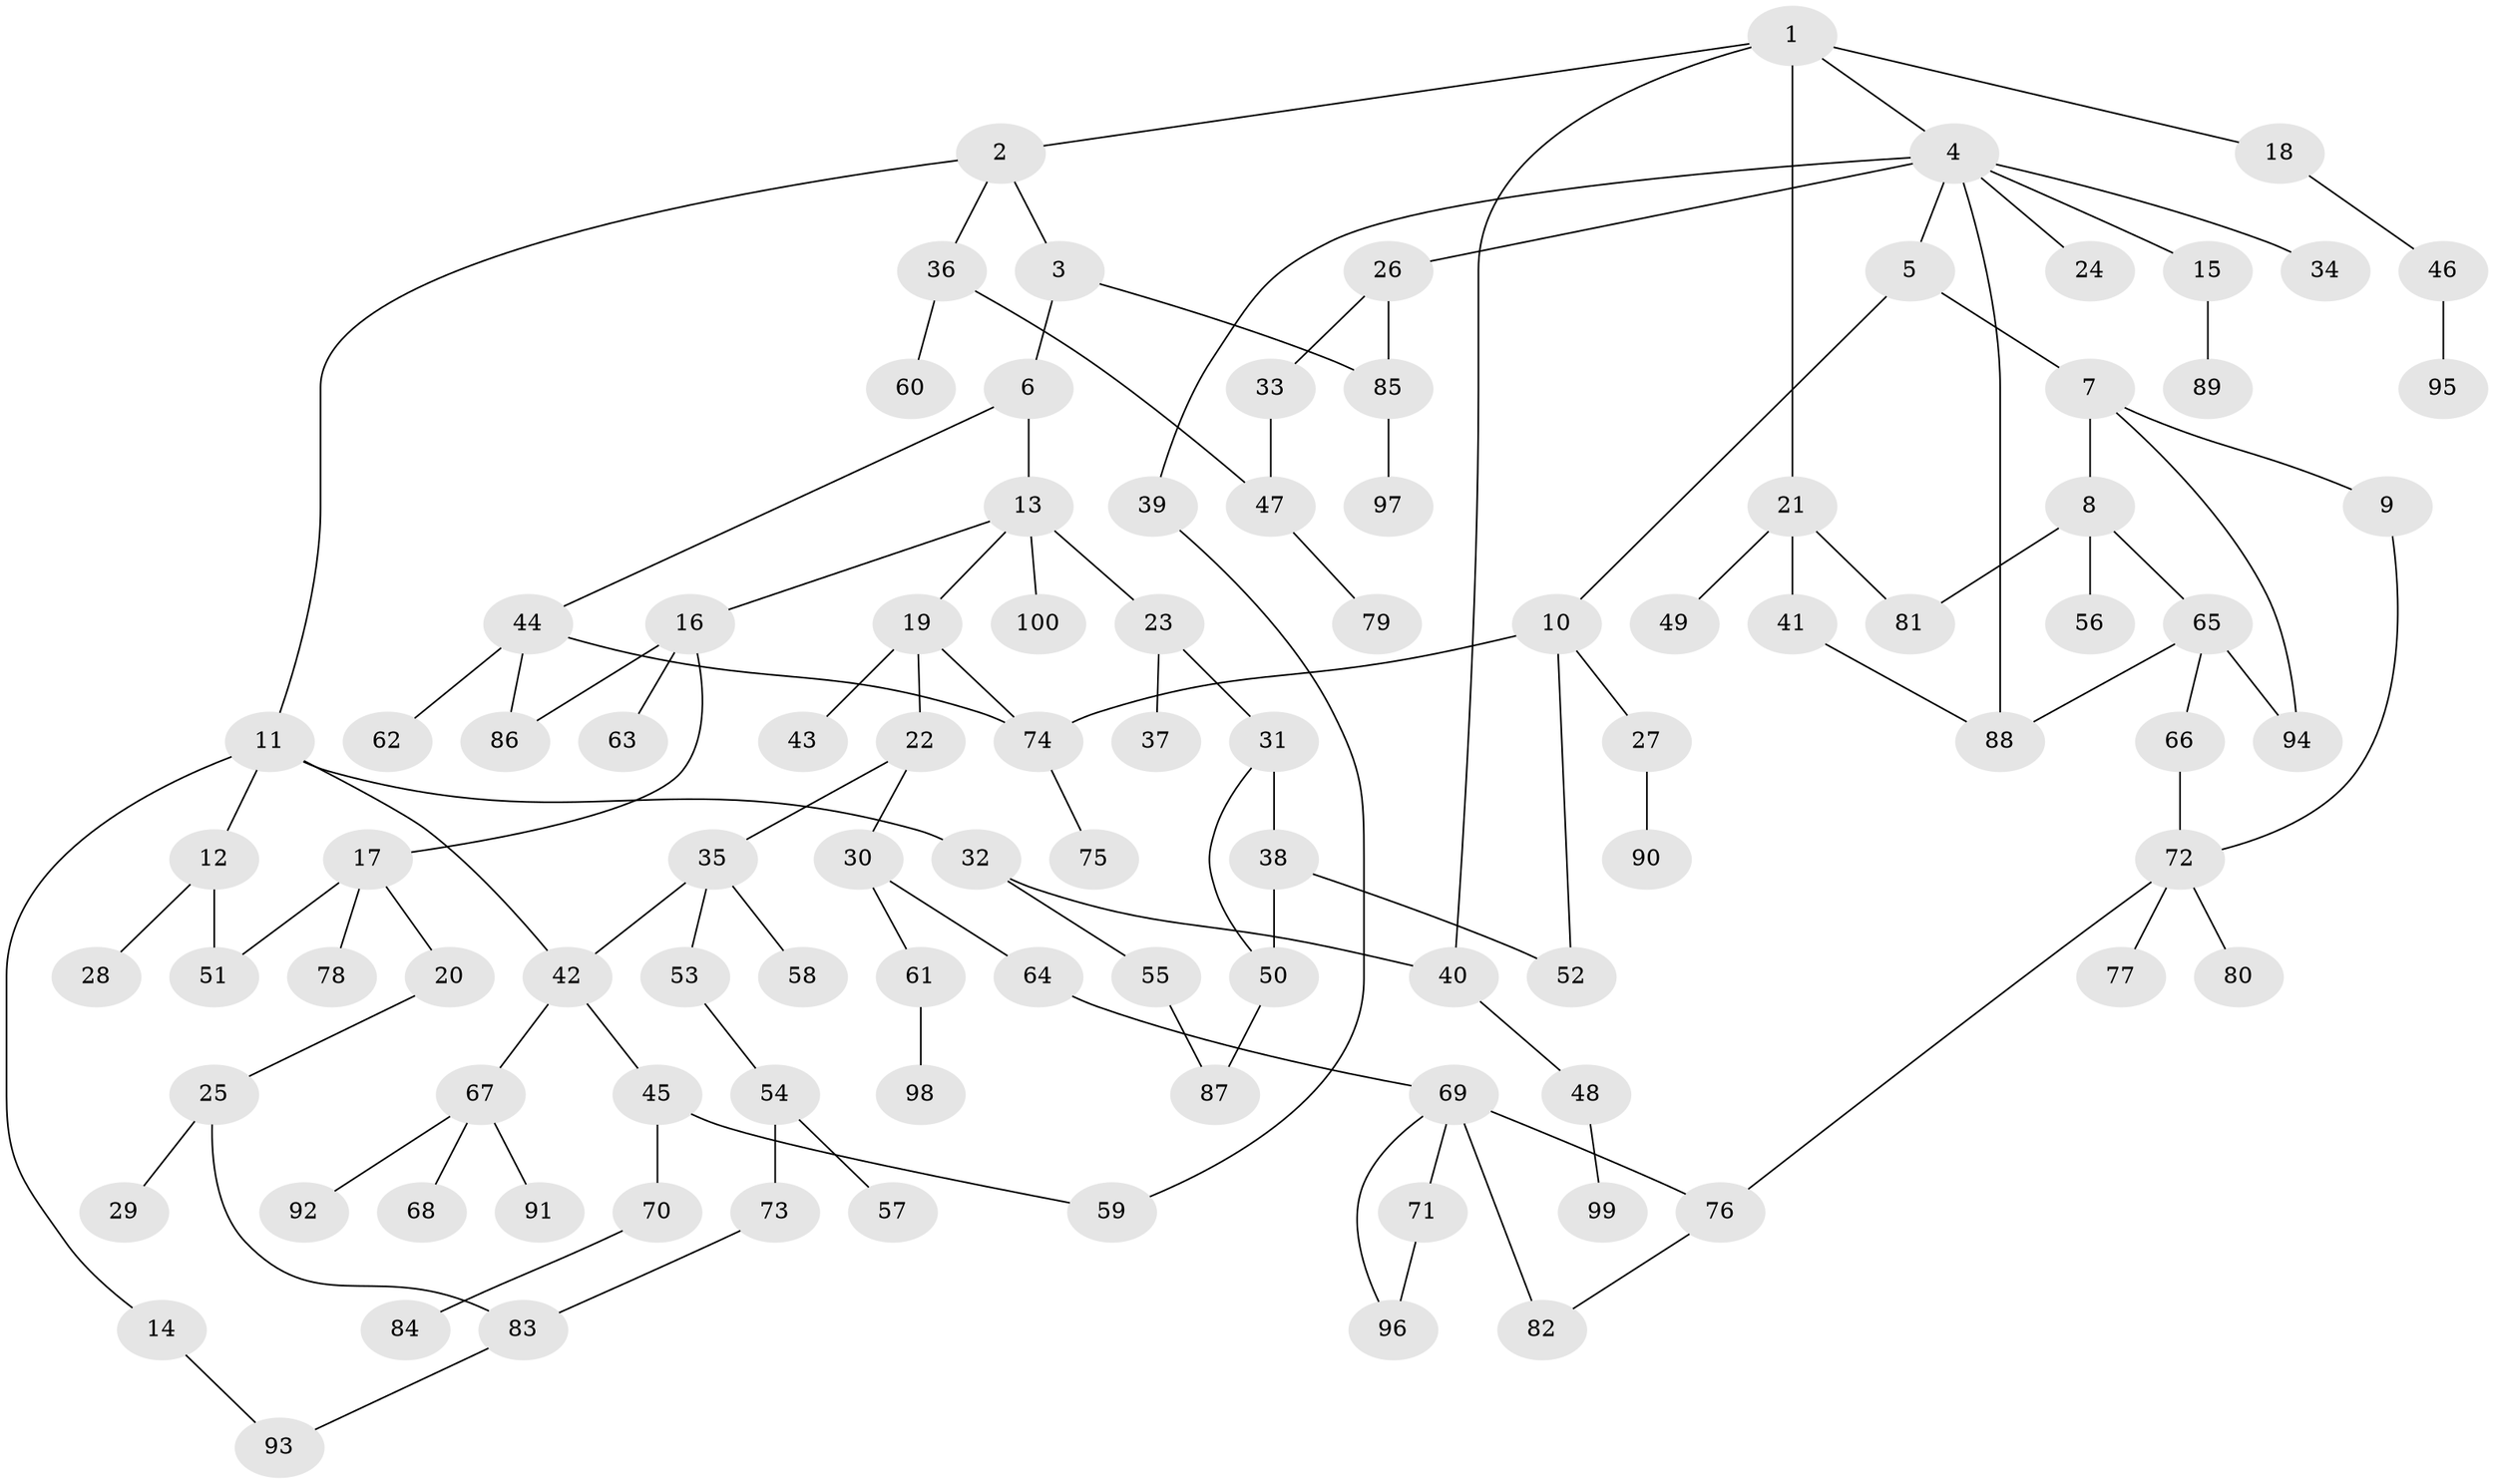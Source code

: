 // coarse degree distribution, {6: 0.07692307692307693, 7: 0.03076923076923077, 4: 0.13846153846153847, 5: 0.03076923076923077, 3: 0.13846153846153847, 2: 0.2, 1: 0.38461538461538464}
// Generated by graph-tools (version 1.1) at 2025/23/03/03/25 07:23:33]
// undirected, 100 vertices, 121 edges
graph export_dot {
graph [start="1"]
  node [color=gray90,style=filled];
  1;
  2;
  3;
  4;
  5;
  6;
  7;
  8;
  9;
  10;
  11;
  12;
  13;
  14;
  15;
  16;
  17;
  18;
  19;
  20;
  21;
  22;
  23;
  24;
  25;
  26;
  27;
  28;
  29;
  30;
  31;
  32;
  33;
  34;
  35;
  36;
  37;
  38;
  39;
  40;
  41;
  42;
  43;
  44;
  45;
  46;
  47;
  48;
  49;
  50;
  51;
  52;
  53;
  54;
  55;
  56;
  57;
  58;
  59;
  60;
  61;
  62;
  63;
  64;
  65;
  66;
  67;
  68;
  69;
  70;
  71;
  72;
  73;
  74;
  75;
  76;
  77;
  78;
  79;
  80;
  81;
  82;
  83;
  84;
  85;
  86;
  87;
  88;
  89;
  90;
  91;
  92;
  93;
  94;
  95;
  96;
  97;
  98;
  99;
  100;
  1 -- 2;
  1 -- 4;
  1 -- 18;
  1 -- 21;
  1 -- 40;
  2 -- 3;
  2 -- 11;
  2 -- 36;
  3 -- 6;
  3 -- 85;
  4 -- 5;
  4 -- 15;
  4 -- 24;
  4 -- 26;
  4 -- 34;
  4 -- 39;
  4 -- 88;
  5 -- 7;
  5 -- 10;
  6 -- 13;
  6 -- 44;
  7 -- 8;
  7 -- 9;
  7 -- 94;
  8 -- 56;
  8 -- 65;
  8 -- 81;
  9 -- 72;
  10 -- 27;
  10 -- 74;
  10 -- 52;
  11 -- 12;
  11 -- 14;
  11 -- 32;
  11 -- 42;
  12 -- 28;
  12 -- 51;
  13 -- 16;
  13 -- 19;
  13 -- 23;
  13 -- 100;
  14 -- 93;
  15 -- 89;
  16 -- 17;
  16 -- 63;
  16 -- 86;
  17 -- 20;
  17 -- 78;
  17 -- 51;
  18 -- 46;
  19 -- 22;
  19 -- 43;
  19 -- 74;
  20 -- 25;
  21 -- 41;
  21 -- 49;
  21 -- 81;
  22 -- 30;
  22 -- 35;
  23 -- 31;
  23 -- 37;
  25 -- 29;
  25 -- 83;
  26 -- 33;
  26 -- 85;
  27 -- 90;
  30 -- 61;
  30 -- 64;
  31 -- 38;
  31 -- 50;
  32 -- 55;
  32 -- 40;
  33 -- 47;
  35 -- 42;
  35 -- 53;
  35 -- 58;
  36 -- 60;
  36 -- 47;
  38 -- 52;
  38 -- 50;
  39 -- 59;
  40 -- 48;
  41 -- 88;
  42 -- 45;
  42 -- 67;
  44 -- 62;
  44 -- 74;
  44 -- 86;
  45 -- 70;
  45 -- 59;
  46 -- 95;
  47 -- 79;
  48 -- 99;
  50 -- 87;
  53 -- 54;
  54 -- 57;
  54 -- 73;
  55 -- 87;
  61 -- 98;
  64 -- 69;
  65 -- 66;
  65 -- 94;
  65 -- 88;
  66 -- 72;
  67 -- 68;
  67 -- 91;
  67 -- 92;
  69 -- 71;
  69 -- 96;
  69 -- 76;
  69 -- 82;
  70 -- 84;
  71 -- 96;
  72 -- 76;
  72 -- 77;
  72 -- 80;
  73 -- 83;
  74 -- 75;
  76 -- 82;
  83 -- 93;
  85 -- 97;
}
